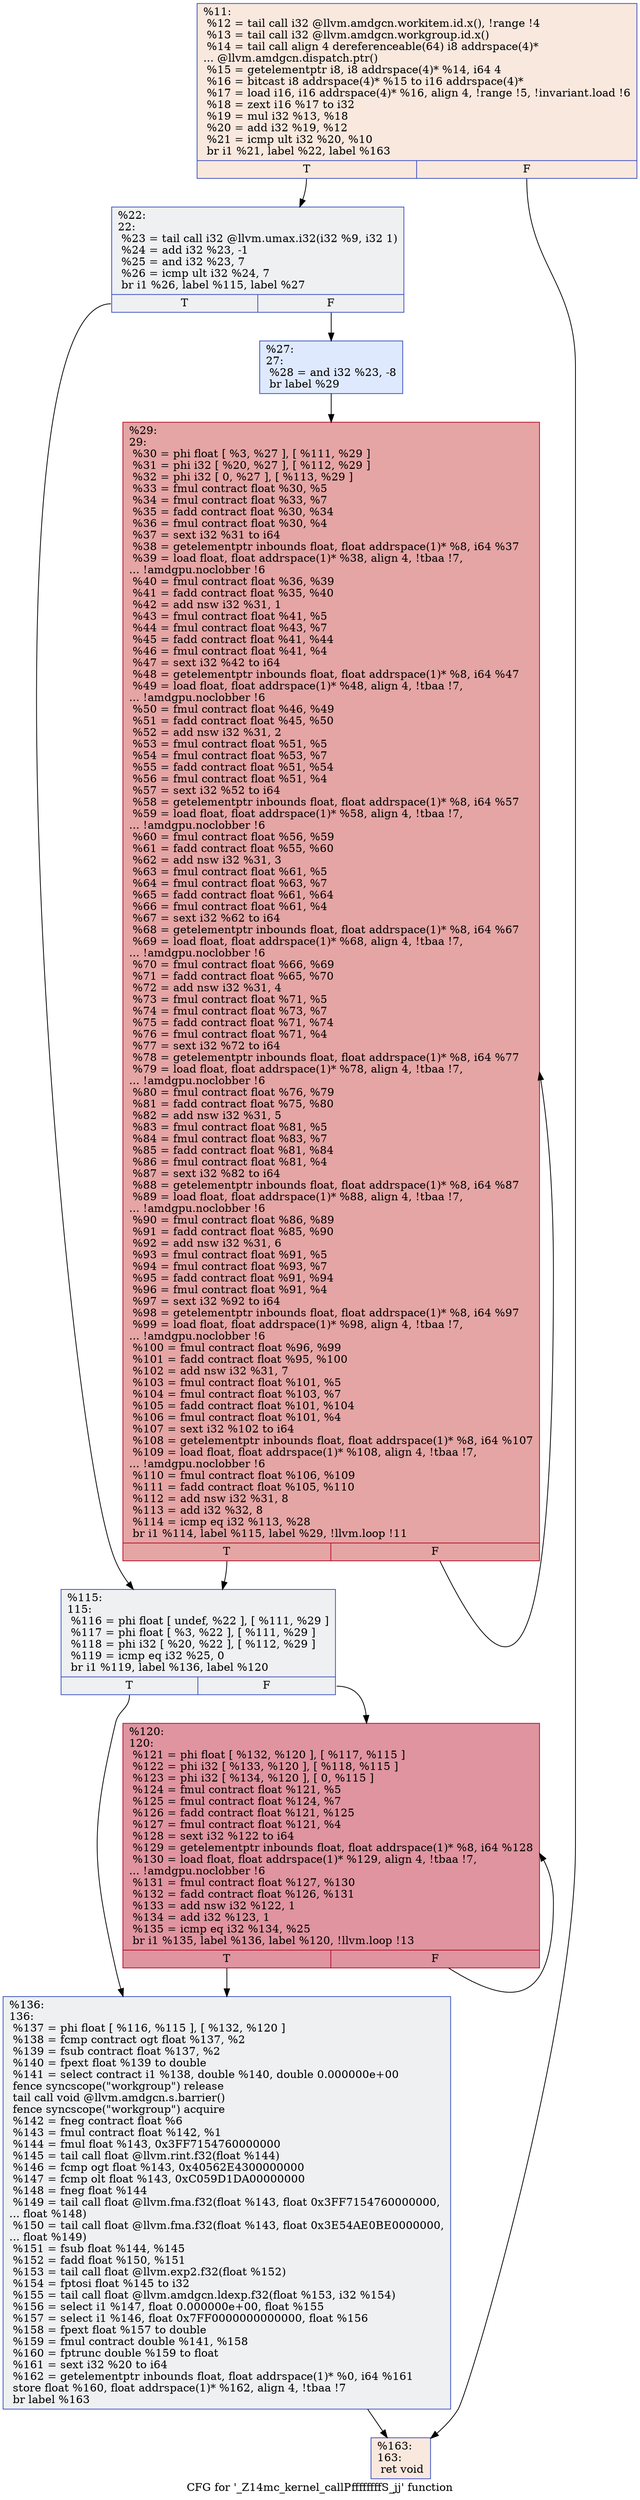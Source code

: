 digraph "CFG for '_Z14mc_kernel_callPffffffffS_jj' function" {
	label="CFG for '_Z14mc_kernel_callPffffffffS_jj' function";

	Node0x5668310 [shape=record,color="#3d50c3ff", style=filled, fillcolor="#f2cab570",label="{%11:\l  %12 = tail call i32 @llvm.amdgcn.workitem.id.x(), !range !4\l  %13 = tail call i32 @llvm.amdgcn.workgroup.id.x()\l  %14 = tail call align 4 dereferenceable(64) i8 addrspace(4)*\l... @llvm.amdgcn.dispatch.ptr()\l  %15 = getelementptr i8, i8 addrspace(4)* %14, i64 4\l  %16 = bitcast i8 addrspace(4)* %15 to i16 addrspace(4)*\l  %17 = load i16, i16 addrspace(4)* %16, align 4, !range !5, !invariant.load !6\l  %18 = zext i16 %17 to i32\l  %19 = mul i32 %13, %18\l  %20 = add i32 %19, %12\l  %21 = icmp ult i32 %20, %10\l  br i1 %21, label %22, label %163\l|{<s0>T|<s1>F}}"];
	Node0x5668310:s0 -> Node0x566ae20;
	Node0x5668310:s1 -> Node0x566aeb0;
	Node0x566ae20 [shape=record,color="#3d50c3ff", style=filled, fillcolor="#d9dce170",label="{%22:\l22:                                               \l  %23 = tail call i32 @llvm.umax.i32(i32 %9, i32 1)\l  %24 = add i32 %23, -1\l  %25 = and i32 %23, 7\l  %26 = icmp ult i32 %24, 7\l  br i1 %26, label %115, label %27\l|{<s0>T|<s1>F}}"];
	Node0x566ae20:s0 -> Node0x566b3a0;
	Node0x566ae20:s1 -> Node0x566b430;
	Node0x566b430 [shape=record,color="#3d50c3ff", style=filled, fillcolor="#b5cdfa70",label="{%27:\l27:                                               \l  %28 = and i32 %23, -8\l  br label %29\l}"];
	Node0x566b430 -> Node0x566b630;
	Node0x566b630 [shape=record,color="#b70d28ff", style=filled, fillcolor="#c5333470",label="{%29:\l29:                                               \l  %30 = phi float [ %3, %27 ], [ %111, %29 ]\l  %31 = phi i32 [ %20, %27 ], [ %112, %29 ]\l  %32 = phi i32 [ 0, %27 ], [ %113, %29 ]\l  %33 = fmul contract float %30, %5\l  %34 = fmul contract float %33, %7\l  %35 = fadd contract float %30, %34\l  %36 = fmul contract float %30, %4\l  %37 = sext i32 %31 to i64\l  %38 = getelementptr inbounds float, float addrspace(1)* %8, i64 %37\l  %39 = load float, float addrspace(1)* %38, align 4, !tbaa !7,\l... !amdgpu.noclobber !6\l  %40 = fmul contract float %36, %39\l  %41 = fadd contract float %35, %40\l  %42 = add nsw i32 %31, 1\l  %43 = fmul contract float %41, %5\l  %44 = fmul contract float %43, %7\l  %45 = fadd contract float %41, %44\l  %46 = fmul contract float %41, %4\l  %47 = sext i32 %42 to i64\l  %48 = getelementptr inbounds float, float addrspace(1)* %8, i64 %47\l  %49 = load float, float addrspace(1)* %48, align 4, !tbaa !7,\l... !amdgpu.noclobber !6\l  %50 = fmul contract float %46, %49\l  %51 = fadd contract float %45, %50\l  %52 = add nsw i32 %31, 2\l  %53 = fmul contract float %51, %5\l  %54 = fmul contract float %53, %7\l  %55 = fadd contract float %51, %54\l  %56 = fmul contract float %51, %4\l  %57 = sext i32 %52 to i64\l  %58 = getelementptr inbounds float, float addrspace(1)* %8, i64 %57\l  %59 = load float, float addrspace(1)* %58, align 4, !tbaa !7,\l... !amdgpu.noclobber !6\l  %60 = fmul contract float %56, %59\l  %61 = fadd contract float %55, %60\l  %62 = add nsw i32 %31, 3\l  %63 = fmul contract float %61, %5\l  %64 = fmul contract float %63, %7\l  %65 = fadd contract float %61, %64\l  %66 = fmul contract float %61, %4\l  %67 = sext i32 %62 to i64\l  %68 = getelementptr inbounds float, float addrspace(1)* %8, i64 %67\l  %69 = load float, float addrspace(1)* %68, align 4, !tbaa !7,\l... !amdgpu.noclobber !6\l  %70 = fmul contract float %66, %69\l  %71 = fadd contract float %65, %70\l  %72 = add nsw i32 %31, 4\l  %73 = fmul contract float %71, %5\l  %74 = fmul contract float %73, %7\l  %75 = fadd contract float %71, %74\l  %76 = fmul contract float %71, %4\l  %77 = sext i32 %72 to i64\l  %78 = getelementptr inbounds float, float addrspace(1)* %8, i64 %77\l  %79 = load float, float addrspace(1)* %78, align 4, !tbaa !7,\l... !amdgpu.noclobber !6\l  %80 = fmul contract float %76, %79\l  %81 = fadd contract float %75, %80\l  %82 = add nsw i32 %31, 5\l  %83 = fmul contract float %81, %5\l  %84 = fmul contract float %83, %7\l  %85 = fadd contract float %81, %84\l  %86 = fmul contract float %81, %4\l  %87 = sext i32 %82 to i64\l  %88 = getelementptr inbounds float, float addrspace(1)* %8, i64 %87\l  %89 = load float, float addrspace(1)* %88, align 4, !tbaa !7,\l... !amdgpu.noclobber !6\l  %90 = fmul contract float %86, %89\l  %91 = fadd contract float %85, %90\l  %92 = add nsw i32 %31, 6\l  %93 = fmul contract float %91, %5\l  %94 = fmul contract float %93, %7\l  %95 = fadd contract float %91, %94\l  %96 = fmul contract float %91, %4\l  %97 = sext i32 %92 to i64\l  %98 = getelementptr inbounds float, float addrspace(1)* %8, i64 %97\l  %99 = load float, float addrspace(1)* %98, align 4, !tbaa !7,\l... !amdgpu.noclobber !6\l  %100 = fmul contract float %96, %99\l  %101 = fadd contract float %95, %100\l  %102 = add nsw i32 %31, 7\l  %103 = fmul contract float %101, %5\l  %104 = fmul contract float %103, %7\l  %105 = fadd contract float %101, %104\l  %106 = fmul contract float %101, %4\l  %107 = sext i32 %102 to i64\l  %108 = getelementptr inbounds float, float addrspace(1)* %8, i64 %107\l  %109 = load float, float addrspace(1)* %108, align 4, !tbaa !7,\l... !amdgpu.noclobber !6\l  %110 = fmul contract float %106, %109\l  %111 = fadd contract float %105, %110\l  %112 = add nsw i32 %31, 8\l  %113 = add i32 %32, 8\l  %114 = icmp eq i32 %113, %28\l  br i1 %114, label %115, label %29, !llvm.loop !11\l|{<s0>T|<s1>F}}"];
	Node0x566b630:s0 -> Node0x566b3a0;
	Node0x566b630:s1 -> Node0x566b630;
	Node0x566b3a0 [shape=record,color="#3d50c3ff", style=filled, fillcolor="#d9dce170",label="{%115:\l115:                                              \l  %116 = phi float [ undef, %22 ], [ %111, %29 ]\l  %117 = phi float [ %3, %22 ], [ %111, %29 ]\l  %118 = phi i32 [ %20, %22 ], [ %112, %29 ]\l  %119 = icmp eq i32 %25, 0\l  br i1 %119, label %136, label %120\l|{<s0>T|<s1>F}}"];
	Node0x566b3a0:s0 -> Node0x56702d0;
	Node0x566b3a0:s1 -> Node0x5670320;
	Node0x5670320 [shape=record,color="#b70d28ff", style=filled, fillcolor="#b70d2870",label="{%120:\l120:                                              \l  %121 = phi float [ %132, %120 ], [ %117, %115 ]\l  %122 = phi i32 [ %133, %120 ], [ %118, %115 ]\l  %123 = phi i32 [ %134, %120 ], [ 0, %115 ]\l  %124 = fmul contract float %121, %5\l  %125 = fmul contract float %124, %7\l  %126 = fadd contract float %121, %125\l  %127 = fmul contract float %121, %4\l  %128 = sext i32 %122 to i64\l  %129 = getelementptr inbounds float, float addrspace(1)* %8, i64 %128\l  %130 = load float, float addrspace(1)* %129, align 4, !tbaa !7,\l... !amdgpu.noclobber !6\l  %131 = fmul contract float %127, %130\l  %132 = fadd contract float %126, %131\l  %133 = add nsw i32 %122, 1\l  %134 = add i32 %123, 1\l  %135 = icmp eq i32 %134, %25\l  br i1 %135, label %136, label %120, !llvm.loop !13\l|{<s0>T|<s1>F}}"];
	Node0x5670320:s0 -> Node0x56702d0;
	Node0x5670320:s1 -> Node0x5670320;
	Node0x56702d0 [shape=record,color="#3d50c3ff", style=filled, fillcolor="#d9dce170",label="{%136:\l136:                                              \l  %137 = phi float [ %116, %115 ], [ %132, %120 ]\l  %138 = fcmp contract ogt float %137, %2\l  %139 = fsub contract float %137, %2\l  %140 = fpext float %139 to double\l  %141 = select contract i1 %138, double %140, double 0.000000e+00\l  fence syncscope(\"workgroup\") release\l  tail call void @llvm.amdgcn.s.barrier()\l  fence syncscope(\"workgroup\") acquire\l  %142 = fneg contract float %6\l  %143 = fmul contract float %142, %1\l  %144 = fmul float %143, 0x3FF7154760000000\l  %145 = tail call float @llvm.rint.f32(float %144)\l  %146 = fcmp ogt float %143, 0x40562E4300000000\l  %147 = fcmp olt float %143, 0xC059D1DA00000000\l  %148 = fneg float %144\l  %149 = tail call float @llvm.fma.f32(float %143, float 0x3FF7154760000000,\l... float %148)\l  %150 = tail call float @llvm.fma.f32(float %143, float 0x3E54AE0BE0000000,\l... float %149)\l  %151 = fsub float %144, %145\l  %152 = fadd float %150, %151\l  %153 = tail call float @llvm.exp2.f32(float %152)\l  %154 = fptosi float %145 to i32\l  %155 = tail call float @llvm.amdgcn.ldexp.f32(float %153, i32 %154)\l  %156 = select i1 %147, float 0.000000e+00, float %155\l  %157 = select i1 %146, float 0x7FF0000000000000, float %156\l  %158 = fpext float %157 to double\l  %159 = fmul contract double %141, %158\l  %160 = fptrunc double %159 to float\l  %161 = sext i32 %20 to i64\l  %162 = getelementptr inbounds float, float addrspace(1)* %0, i64 %161\l  store float %160, float addrspace(1)* %162, align 4, !tbaa !7\l  br label %163\l}"];
	Node0x56702d0 -> Node0x566aeb0;
	Node0x566aeb0 [shape=record,color="#3d50c3ff", style=filled, fillcolor="#f2cab570",label="{%163:\l163:                                              \l  ret void\l}"];
}
